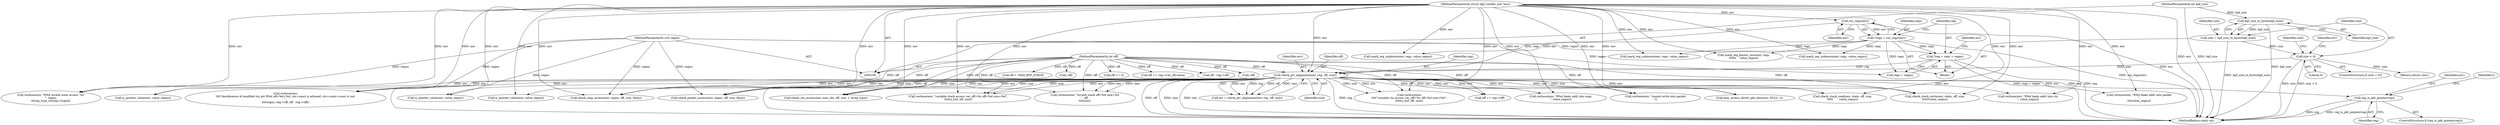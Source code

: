 digraph "0_linux_0c17d1d2c61936401f4702e1846e2c19b200f958_1@pointer" {
"1000459" [label="(Call,reg_is_pkt_pointer(reg))"];
"1000149" [label="(Call,check_ptr_alignment(env, reg, off, size))"];
"1000124" [label="(Call,cur_regs(env))"];
"1000107" [label="(MethodParameterIn,struct bpf_verifier_env *env)"];
"1000127" [label="(Call,*reg = regs + regno)"];
"1000122" [label="(Call,*regs = cur_regs(env))"];
"1000109" [label="(MethodParameterIn,u32 regno)"];
"1000110" [label="(MethodParameterIn,int off)"];
"1000142" [label="(Call,size < 0)"];
"1000137" [label="(Call,size = bpf_size_to_bytes(bpf_size))"];
"1000139" [label="(Call,bpf_size_to_bytes(bpf_size))"];
"1000111" [label="(MethodParameterIn,int bpf_size)"];
"1000424" [label="(Call,-off)"];
"1000142" [label="(Call,size < 0)"];
"1000183" [label="(Call,verbose(env, \"R%d leaks addr into map\n\", value_regno))"];
"1000297" [label="(Call,check_ctx_access(env, insn_idx, off, size, t, &reg_type))"];
"1000149" [label="(Call,check_ptr_alignment(env, reg, off, size))"];
"1000321" [label="(Call,mark_reg_unknown(env, regs, value_regno))"];
"1000129" [label="(Call,regs + regno)"];
"1000139" [label="(Call,bpf_size_to_bytes(bpf_size))"];
"1000158" [label="(Call,off += reg->off)"];
"1000111" [label="(MethodParameterIn,int bpf_size)"];
"1000473" [label="(Call,verbose(env, \"cannot write into packet\n\"))"];
"1000468" [label="(Call,may_access_direct_pkt_data(env, NULL, t))"];
"1000114" [label="(Block,)"];
"1000381" [label="(Call,verbose(env, \"variable stack access var_off=%s off=%d size=%d\",\n\t\t\t\ttn_buf, off, size))"];
"1000286" [label="(Call,verbose(env,\n\t\t\t\t\"variable ctx access var_off=%s off=%d size=%d\",\n\t\t\t\ttn_buf, off, size))"];
"1000524" [label="(Call,verbose(env, \"R%d invalid mem access '%s'\n\", regno,\n\t\t\treg_type_str[reg->type]))"];
"1000580" [label="(MethodReturn,static int)"];
"1000451" [label="(Call,check_stack_read(env, state, off, size,\n\t\t\t\t\t       value_regno))"];
"1000518" [label="(Call,mark_reg_unknown(env, regs, value_regno))"];
"1000488" [label="(Call,is_pointer_value(env, value_regno))"];
"1000125" [label="(Identifier,env)"];
"1000402" [label="(Call,off < -MAX_BPF_STACK)"];
"1000143" [label="(Identifier,size)"];
"1000434" [label="(Call,-off)"];
"1000122" [label="(Call,*regs = cur_regs(env))"];
"1000326" [label="(Call,mark_reg_known_zero(env, regs,\n\t\t\t\t\t\t    value_regno))"];
"1000399" [label="(Call,off >= 0)"];
"1000140" [label="(Identifier,bpf_size)"];
"1000144" [label="(Literal,0)"];
"1000390" [label="(Call,off += reg->var_off.value)"];
"1000525" [label="(Identifier,env)"];
"1000147" [label="(Call,err = check_ptr_alignment(env, reg, off, size))"];
"1000141" [label="(ControlStructure,if (size < 0))"];
"1000442" [label="(Call,check_stack_write(env, state, off, size,\n\t\t\t\t\t\tvalue_regno))"];
"1000110" [label="(MethodParameterIn,int off)"];
"1000150" [label="(Identifier,env)"];
"1000407" [label="(Call,verbose(env, \"invalid stack off=%d size=%d\n\", off,\n\t\t\t\tsize))"];
"1000135" [label="(Identifier,err)"];
"1000124" [label="(Call,cur_regs(env))"];
"1000128" [label="(Identifier,reg)"];
"1000209" [label="(Call,mark_reg_unknown(env, regs, value_regno))"];
"1000123" [label="(Identifier,regs)"];
"1000458" [label="(ControlStructure,if (reg_is_pkt_pointer(reg)))"];
"1000107" [label="(MethodParameterIn,struct bpf_verifier_env *env)"];
"1000192" [label="(Call,check_map_access(env, regno, off, size, false))"];
"1000109" [label="(MethodParameterIn,u32 regno)"];
"1000145" [label="(Return,return size;)"];
"1000152" [label="(Identifier,off)"];
"1000138" [label="(Identifier,size)"];
"1000492" [label="(Call,verbose(env, \"R%d leaks addr into packet\n\",\n\t\t\t\tvalue_regno))"];
"1000127" [label="(Call,*reg = regs + regno)"];
"1000238" [label="(Call,verbose(env, \"R%d leaks addr into ctx\n\", value_regno))"];
"1000501" [label="(Call,check_packet_access(env, regno, off, size, false))"];
"1000257" [label="(Call,off - reg->off)"];
"1000465" [label="(Identifier,t)"];
"1000234" [label="(Call,is_pointer_value(env, value_regno))"];
"1000250" [label="(Call,verbose(env,\n\t\t\t\t\"dereference of modified ctx ptr R%d off=%d+%d, ctx+const is allowed, ctx+const+const is not\n\",\n\t\t\t\tregno, reg->off, off - reg->off))"];
"1000179" [label="(Call,is_pointer_value(env, value_regno))"];
"1000137" [label="(Call,size = bpf_size_to_bytes(bpf_size))"];
"1000146" [label="(Identifier,size)"];
"1000148" [label="(Identifier,err)"];
"1000153" [label="(Identifier,size)"];
"1000459" [label="(Call,reg_is_pkt_pointer(reg))"];
"1000460" [label="(Identifier,reg)"];
"1000151" [label="(Identifier,reg)"];
"1000459" -> "1000458"  [label="AST: "];
"1000459" -> "1000460"  [label="CFG: "];
"1000460" -> "1000459"  [label="AST: "];
"1000465" -> "1000459"  [label="CFG: "];
"1000525" -> "1000459"  [label="CFG: "];
"1000459" -> "1000580"  [label="DDG: reg"];
"1000459" -> "1000580"  [label="DDG: reg_is_pkt_pointer(reg)"];
"1000149" -> "1000459"  [label="DDG: reg"];
"1000149" -> "1000147"  [label="AST: "];
"1000149" -> "1000153"  [label="CFG: "];
"1000150" -> "1000149"  [label="AST: "];
"1000151" -> "1000149"  [label="AST: "];
"1000152" -> "1000149"  [label="AST: "];
"1000153" -> "1000149"  [label="AST: "];
"1000147" -> "1000149"  [label="CFG: "];
"1000149" -> "1000580"  [label="DDG: reg"];
"1000149" -> "1000580"  [label="DDG: off"];
"1000149" -> "1000580"  [label="DDG: size"];
"1000149" -> "1000580"  [label="DDG: env"];
"1000149" -> "1000147"  [label="DDG: env"];
"1000149" -> "1000147"  [label="DDG: reg"];
"1000149" -> "1000147"  [label="DDG: off"];
"1000149" -> "1000147"  [label="DDG: size"];
"1000124" -> "1000149"  [label="DDG: env"];
"1000107" -> "1000149"  [label="DDG: env"];
"1000127" -> "1000149"  [label="DDG: reg"];
"1000110" -> "1000149"  [label="DDG: off"];
"1000142" -> "1000149"  [label="DDG: size"];
"1000149" -> "1000158"  [label="DDG: off"];
"1000149" -> "1000179"  [label="DDG: env"];
"1000149" -> "1000183"  [label="DDG: env"];
"1000149" -> "1000192"  [label="DDG: env"];
"1000149" -> "1000192"  [label="DDG: size"];
"1000149" -> "1000234"  [label="DDG: env"];
"1000149" -> "1000238"  [label="DDG: env"];
"1000149" -> "1000250"  [label="DDG: env"];
"1000149" -> "1000286"  [label="DDG: env"];
"1000149" -> "1000286"  [label="DDG: size"];
"1000149" -> "1000297"  [label="DDG: env"];
"1000149" -> "1000297"  [label="DDG: size"];
"1000149" -> "1000381"  [label="DDG: env"];
"1000149" -> "1000381"  [label="DDG: size"];
"1000149" -> "1000407"  [label="DDG: env"];
"1000149" -> "1000407"  [label="DDG: size"];
"1000149" -> "1000442"  [label="DDG: env"];
"1000149" -> "1000442"  [label="DDG: size"];
"1000149" -> "1000451"  [label="DDG: env"];
"1000149" -> "1000451"  [label="DDG: size"];
"1000149" -> "1000468"  [label="DDG: env"];
"1000149" -> "1000473"  [label="DDG: env"];
"1000149" -> "1000488"  [label="DDG: env"];
"1000149" -> "1000492"  [label="DDG: env"];
"1000149" -> "1000501"  [label="DDG: env"];
"1000149" -> "1000501"  [label="DDG: size"];
"1000149" -> "1000524"  [label="DDG: env"];
"1000124" -> "1000122"  [label="AST: "];
"1000124" -> "1000125"  [label="CFG: "];
"1000125" -> "1000124"  [label="AST: "];
"1000122" -> "1000124"  [label="CFG: "];
"1000124" -> "1000580"  [label="DDG: env"];
"1000124" -> "1000122"  [label="DDG: env"];
"1000107" -> "1000124"  [label="DDG: env"];
"1000107" -> "1000106"  [label="AST: "];
"1000107" -> "1000580"  [label="DDG: env"];
"1000107" -> "1000179"  [label="DDG: env"];
"1000107" -> "1000183"  [label="DDG: env"];
"1000107" -> "1000192"  [label="DDG: env"];
"1000107" -> "1000209"  [label="DDG: env"];
"1000107" -> "1000234"  [label="DDG: env"];
"1000107" -> "1000238"  [label="DDG: env"];
"1000107" -> "1000250"  [label="DDG: env"];
"1000107" -> "1000286"  [label="DDG: env"];
"1000107" -> "1000297"  [label="DDG: env"];
"1000107" -> "1000321"  [label="DDG: env"];
"1000107" -> "1000326"  [label="DDG: env"];
"1000107" -> "1000381"  [label="DDG: env"];
"1000107" -> "1000407"  [label="DDG: env"];
"1000107" -> "1000442"  [label="DDG: env"];
"1000107" -> "1000451"  [label="DDG: env"];
"1000107" -> "1000468"  [label="DDG: env"];
"1000107" -> "1000473"  [label="DDG: env"];
"1000107" -> "1000488"  [label="DDG: env"];
"1000107" -> "1000492"  [label="DDG: env"];
"1000107" -> "1000501"  [label="DDG: env"];
"1000107" -> "1000518"  [label="DDG: env"];
"1000107" -> "1000524"  [label="DDG: env"];
"1000127" -> "1000114"  [label="AST: "];
"1000127" -> "1000129"  [label="CFG: "];
"1000128" -> "1000127"  [label="AST: "];
"1000129" -> "1000127"  [label="AST: "];
"1000135" -> "1000127"  [label="CFG: "];
"1000127" -> "1000580"  [label="DDG: regs + regno"];
"1000127" -> "1000580"  [label="DDG: reg"];
"1000122" -> "1000127"  [label="DDG: regs"];
"1000109" -> "1000127"  [label="DDG: regno"];
"1000122" -> "1000114"  [label="AST: "];
"1000123" -> "1000122"  [label="AST: "];
"1000128" -> "1000122"  [label="CFG: "];
"1000122" -> "1000580"  [label="DDG: cur_regs(env)"];
"1000122" -> "1000129"  [label="DDG: regs"];
"1000122" -> "1000209"  [label="DDG: regs"];
"1000122" -> "1000321"  [label="DDG: regs"];
"1000122" -> "1000326"  [label="DDG: regs"];
"1000122" -> "1000518"  [label="DDG: regs"];
"1000109" -> "1000106"  [label="AST: "];
"1000109" -> "1000580"  [label="DDG: regno"];
"1000109" -> "1000129"  [label="DDG: regno"];
"1000109" -> "1000192"  [label="DDG: regno"];
"1000109" -> "1000250"  [label="DDG: regno"];
"1000109" -> "1000501"  [label="DDG: regno"];
"1000109" -> "1000524"  [label="DDG: regno"];
"1000110" -> "1000106"  [label="AST: "];
"1000110" -> "1000580"  [label="DDG: off"];
"1000110" -> "1000158"  [label="DDG: off"];
"1000110" -> "1000192"  [label="DDG: off"];
"1000110" -> "1000257"  [label="DDG: off"];
"1000110" -> "1000286"  [label="DDG: off"];
"1000110" -> "1000297"  [label="DDG: off"];
"1000110" -> "1000381"  [label="DDG: off"];
"1000110" -> "1000390"  [label="DDG: off"];
"1000110" -> "1000399"  [label="DDG: off"];
"1000110" -> "1000402"  [label="DDG: off"];
"1000110" -> "1000407"  [label="DDG: off"];
"1000110" -> "1000424"  [label="DDG: off"];
"1000110" -> "1000434"  [label="DDG: off"];
"1000110" -> "1000442"  [label="DDG: off"];
"1000110" -> "1000451"  [label="DDG: off"];
"1000110" -> "1000501"  [label="DDG: off"];
"1000142" -> "1000141"  [label="AST: "];
"1000142" -> "1000144"  [label="CFG: "];
"1000143" -> "1000142"  [label="AST: "];
"1000144" -> "1000142"  [label="AST: "];
"1000146" -> "1000142"  [label="CFG: "];
"1000148" -> "1000142"  [label="CFG: "];
"1000142" -> "1000580"  [label="DDG: size < 0"];
"1000142" -> "1000580"  [label="DDG: size"];
"1000137" -> "1000142"  [label="DDG: size"];
"1000142" -> "1000145"  [label="DDG: size"];
"1000137" -> "1000114"  [label="AST: "];
"1000137" -> "1000139"  [label="CFG: "];
"1000138" -> "1000137"  [label="AST: "];
"1000139" -> "1000137"  [label="AST: "];
"1000143" -> "1000137"  [label="CFG: "];
"1000137" -> "1000580"  [label="DDG: bpf_size_to_bytes(bpf_size)"];
"1000139" -> "1000137"  [label="DDG: bpf_size"];
"1000139" -> "1000140"  [label="CFG: "];
"1000140" -> "1000139"  [label="AST: "];
"1000139" -> "1000580"  [label="DDG: bpf_size"];
"1000111" -> "1000139"  [label="DDG: bpf_size"];
"1000111" -> "1000106"  [label="AST: "];
"1000111" -> "1000580"  [label="DDG: bpf_size"];
}
